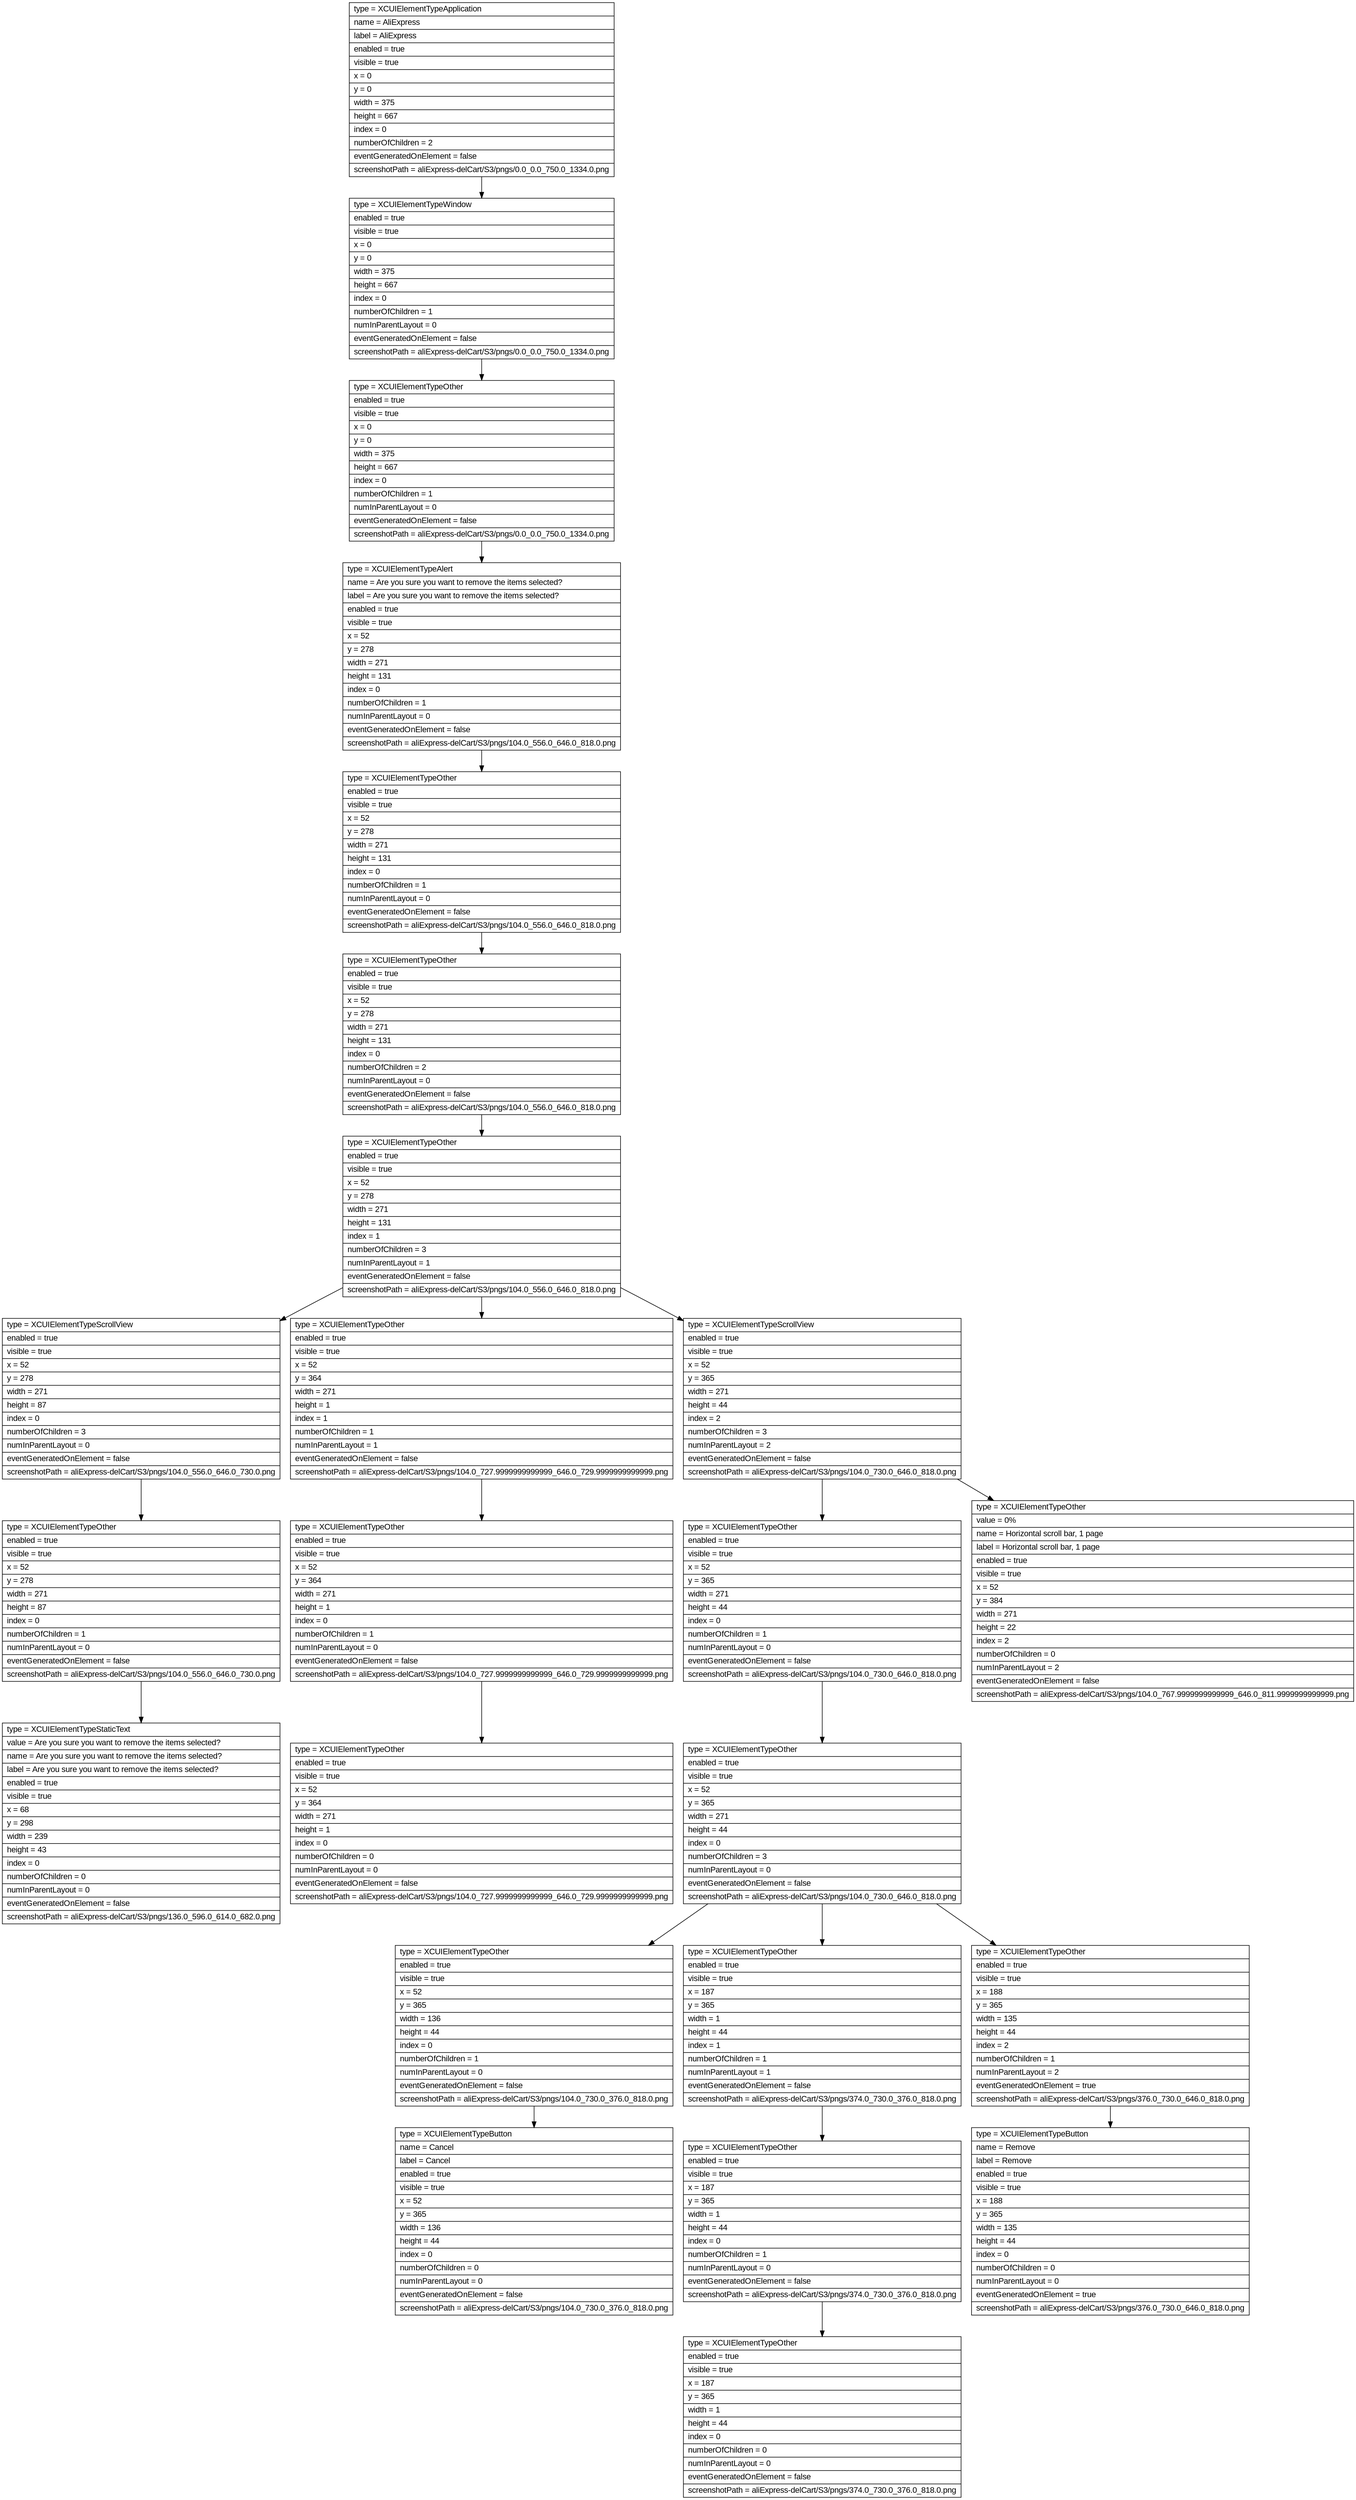 digraph Layout {

	node [shape=record fontname=Arial];

	0	[label="{type = XCUIElementTypeApplication\l|name = AliExpress\l|label = AliExpress\l|enabled = true\l|visible = true\l|x = 0\l|y = 0\l|width = 375\l|height = 667\l|index = 0\l|numberOfChildren = 2\l|eventGeneratedOnElement = false \l|screenshotPath = aliExpress-delCart/S3/pngs/0.0_0.0_750.0_1334.0.png\l}"]
	1	[label="{type = XCUIElementTypeWindow\l|enabled = true\l|visible = true\l|x = 0\l|y = 0\l|width = 375\l|height = 667\l|index = 0\l|numberOfChildren = 1\l|numInParentLayout = 0\l|eventGeneratedOnElement = false \l|screenshotPath = aliExpress-delCart/S3/pngs/0.0_0.0_750.0_1334.0.png\l}"]
	2	[label="{type = XCUIElementTypeOther\l|enabled = true\l|visible = true\l|x = 0\l|y = 0\l|width = 375\l|height = 667\l|index = 0\l|numberOfChildren = 1\l|numInParentLayout = 0\l|eventGeneratedOnElement = false \l|screenshotPath = aliExpress-delCart/S3/pngs/0.0_0.0_750.0_1334.0.png\l}"]
	3	[label="{type = XCUIElementTypeAlert\l|name = Are you sure you want to remove the items selected?\l|label = Are you sure you want to remove the items selected?\l|enabled = true\l|visible = true\l|x = 52\l|y = 278\l|width = 271\l|height = 131\l|index = 0\l|numberOfChildren = 1\l|numInParentLayout = 0\l|eventGeneratedOnElement = false \l|screenshotPath = aliExpress-delCart/S3/pngs/104.0_556.0_646.0_818.0.png\l}"]
	4	[label="{type = XCUIElementTypeOther\l|enabled = true\l|visible = true\l|x = 52\l|y = 278\l|width = 271\l|height = 131\l|index = 0\l|numberOfChildren = 1\l|numInParentLayout = 0\l|eventGeneratedOnElement = false \l|screenshotPath = aliExpress-delCart/S3/pngs/104.0_556.0_646.0_818.0.png\l}"]
	5	[label="{type = XCUIElementTypeOther\l|enabled = true\l|visible = true\l|x = 52\l|y = 278\l|width = 271\l|height = 131\l|index = 0\l|numberOfChildren = 2\l|numInParentLayout = 0\l|eventGeneratedOnElement = false \l|screenshotPath = aliExpress-delCart/S3/pngs/104.0_556.0_646.0_818.0.png\l}"]
	6	[label="{type = XCUIElementTypeOther\l|enabled = true\l|visible = true\l|x = 52\l|y = 278\l|width = 271\l|height = 131\l|index = 1\l|numberOfChildren = 3\l|numInParentLayout = 1\l|eventGeneratedOnElement = false \l|screenshotPath = aliExpress-delCart/S3/pngs/104.0_556.0_646.0_818.0.png\l}"]
	7	[label="{type = XCUIElementTypeScrollView\l|enabled = true\l|visible = true\l|x = 52\l|y = 278\l|width = 271\l|height = 87\l|index = 0\l|numberOfChildren = 3\l|numInParentLayout = 0\l|eventGeneratedOnElement = false \l|screenshotPath = aliExpress-delCart/S3/pngs/104.0_556.0_646.0_730.0.png\l}"]
	8	[label="{type = XCUIElementTypeOther\l|enabled = true\l|visible = true\l|x = 52\l|y = 364\l|width = 271\l|height = 1\l|index = 1\l|numberOfChildren = 1\l|numInParentLayout = 1\l|eventGeneratedOnElement = false \l|screenshotPath = aliExpress-delCart/S3/pngs/104.0_727.9999999999999_646.0_729.9999999999999.png\l}"]
	9	[label="{type = XCUIElementTypeScrollView\l|enabled = true\l|visible = true\l|x = 52\l|y = 365\l|width = 271\l|height = 44\l|index = 2\l|numberOfChildren = 3\l|numInParentLayout = 2\l|eventGeneratedOnElement = false \l|screenshotPath = aliExpress-delCart/S3/pngs/104.0_730.0_646.0_818.0.png\l}"]
	10	[label="{type = XCUIElementTypeOther\l|enabled = true\l|visible = true\l|x = 52\l|y = 278\l|width = 271\l|height = 87\l|index = 0\l|numberOfChildren = 1\l|numInParentLayout = 0\l|eventGeneratedOnElement = false \l|screenshotPath = aliExpress-delCart/S3/pngs/104.0_556.0_646.0_730.0.png\l}"]
	11	[label="{type = XCUIElementTypeOther\l|enabled = true\l|visible = true\l|x = 52\l|y = 364\l|width = 271\l|height = 1\l|index = 0\l|numberOfChildren = 1\l|numInParentLayout = 0\l|eventGeneratedOnElement = false \l|screenshotPath = aliExpress-delCart/S3/pngs/104.0_727.9999999999999_646.0_729.9999999999999.png\l}"]
	12	[label="{type = XCUIElementTypeOther\l|enabled = true\l|visible = true\l|x = 52\l|y = 365\l|width = 271\l|height = 44\l|index = 0\l|numberOfChildren = 1\l|numInParentLayout = 0\l|eventGeneratedOnElement = false \l|screenshotPath = aliExpress-delCart/S3/pngs/104.0_730.0_646.0_818.0.png\l}"]
	13	[label="{type = XCUIElementTypeOther\l|value = 0%\l|name = Horizontal scroll bar, 1 page\l|label = Horizontal scroll bar, 1 page\l|enabled = true\l|visible = true\l|x = 52\l|y = 384\l|width = 271\l|height = 22\l|index = 2\l|numberOfChildren = 0\l|numInParentLayout = 2\l|eventGeneratedOnElement = false \l|screenshotPath = aliExpress-delCart/S3/pngs/104.0_767.9999999999999_646.0_811.9999999999999.png\l}"]
	14	[label="{type = XCUIElementTypeStaticText\l|value = Are you sure you want to remove the items selected?\l|name = Are you sure you want to remove the items selected?\l|label = Are you sure you want to remove the items selected?\l|enabled = true\l|visible = true\l|x = 68\l|y = 298\l|width = 239\l|height = 43\l|index = 0\l|numberOfChildren = 0\l|numInParentLayout = 0\l|eventGeneratedOnElement = false \l|screenshotPath = aliExpress-delCart/S3/pngs/136.0_596.0_614.0_682.0.png\l}"]
	15	[label="{type = XCUIElementTypeOther\l|enabled = true\l|visible = true\l|x = 52\l|y = 364\l|width = 271\l|height = 1\l|index = 0\l|numberOfChildren = 0\l|numInParentLayout = 0\l|eventGeneratedOnElement = false \l|screenshotPath = aliExpress-delCart/S3/pngs/104.0_727.9999999999999_646.0_729.9999999999999.png\l}"]
	16	[label="{type = XCUIElementTypeOther\l|enabled = true\l|visible = true\l|x = 52\l|y = 365\l|width = 271\l|height = 44\l|index = 0\l|numberOfChildren = 3\l|numInParentLayout = 0\l|eventGeneratedOnElement = false \l|screenshotPath = aliExpress-delCart/S3/pngs/104.0_730.0_646.0_818.0.png\l}"]
	17	[label="{type = XCUIElementTypeOther\l|enabled = true\l|visible = true\l|x = 52\l|y = 365\l|width = 136\l|height = 44\l|index = 0\l|numberOfChildren = 1\l|numInParentLayout = 0\l|eventGeneratedOnElement = false \l|screenshotPath = aliExpress-delCart/S3/pngs/104.0_730.0_376.0_818.0.png\l}"]
	18	[label="{type = XCUIElementTypeOther\l|enabled = true\l|visible = true\l|x = 187\l|y = 365\l|width = 1\l|height = 44\l|index = 1\l|numberOfChildren = 1\l|numInParentLayout = 1\l|eventGeneratedOnElement = false \l|screenshotPath = aliExpress-delCart/S3/pngs/374.0_730.0_376.0_818.0.png\l}"]
	19	[label="{type = XCUIElementTypeOther\l|enabled = true\l|visible = true\l|x = 188\l|y = 365\l|width = 135\l|height = 44\l|index = 2\l|numberOfChildren = 1\l|numInParentLayout = 2\l|eventGeneratedOnElement = true \l|screenshotPath = aliExpress-delCart/S3/pngs/376.0_730.0_646.0_818.0.png\l}"]
	20	[label="{type = XCUIElementTypeButton\l|name = Cancel\l|label = Cancel\l|enabled = true\l|visible = true\l|x = 52\l|y = 365\l|width = 136\l|height = 44\l|index = 0\l|numberOfChildren = 0\l|numInParentLayout = 0\l|eventGeneratedOnElement = false \l|screenshotPath = aliExpress-delCart/S3/pngs/104.0_730.0_376.0_818.0.png\l}"]
	21	[label="{type = XCUIElementTypeOther\l|enabled = true\l|visible = true\l|x = 187\l|y = 365\l|width = 1\l|height = 44\l|index = 0\l|numberOfChildren = 1\l|numInParentLayout = 0\l|eventGeneratedOnElement = false \l|screenshotPath = aliExpress-delCart/S3/pngs/374.0_730.0_376.0_818.0.png\l}"]
	22	[label="{type = XCUIElementTypeButton\l|name = Remove\l|label = Remove\l|enabled = true\l|visible = true\l|x = 188\l|y = 365\l|width = 135\l|height = 44\l|index = 0\l|numberOfChildren = 0\l|numInParentLayout = 0\l|eventGeneratedOnElement = true \l|screenshotPath = aliExpress-delCart/S3/pngs/376.0_730.0_646.0_818.0.png\l}"]
	23	[label="{type = XCUIElementTypeOther\l|enabled = true\l|visible = true\l|x = 187\l|y = 365\l|width = 1\l|height = 44\l|index = 0\l|numberOfChildren = 0\l|numInParentLayout = 0\l|eventGeneratedOnElement = false \l|screenshotPath = aliExpress-delCart/S3/pngs/374.0_730.0_376.0_818.0.png\l}"]


	0 -> 1
	1 -> 2
	2 -> 3
	3 -> 4
	4 -> 5
	5 -> 6
	6 -> 7
	6 -> 8
	6 -> 9
	7 -> 10
	8 -> 11
	9 -> 12
	9 -> 13
	10 -> 14
	11 -> 15
	12 -> 16
	16 -> 17
	16 -> 18
	16 -> 19
	17 -> 20
	18 -> 21
	19 -> 22
	21 -> 23


}
